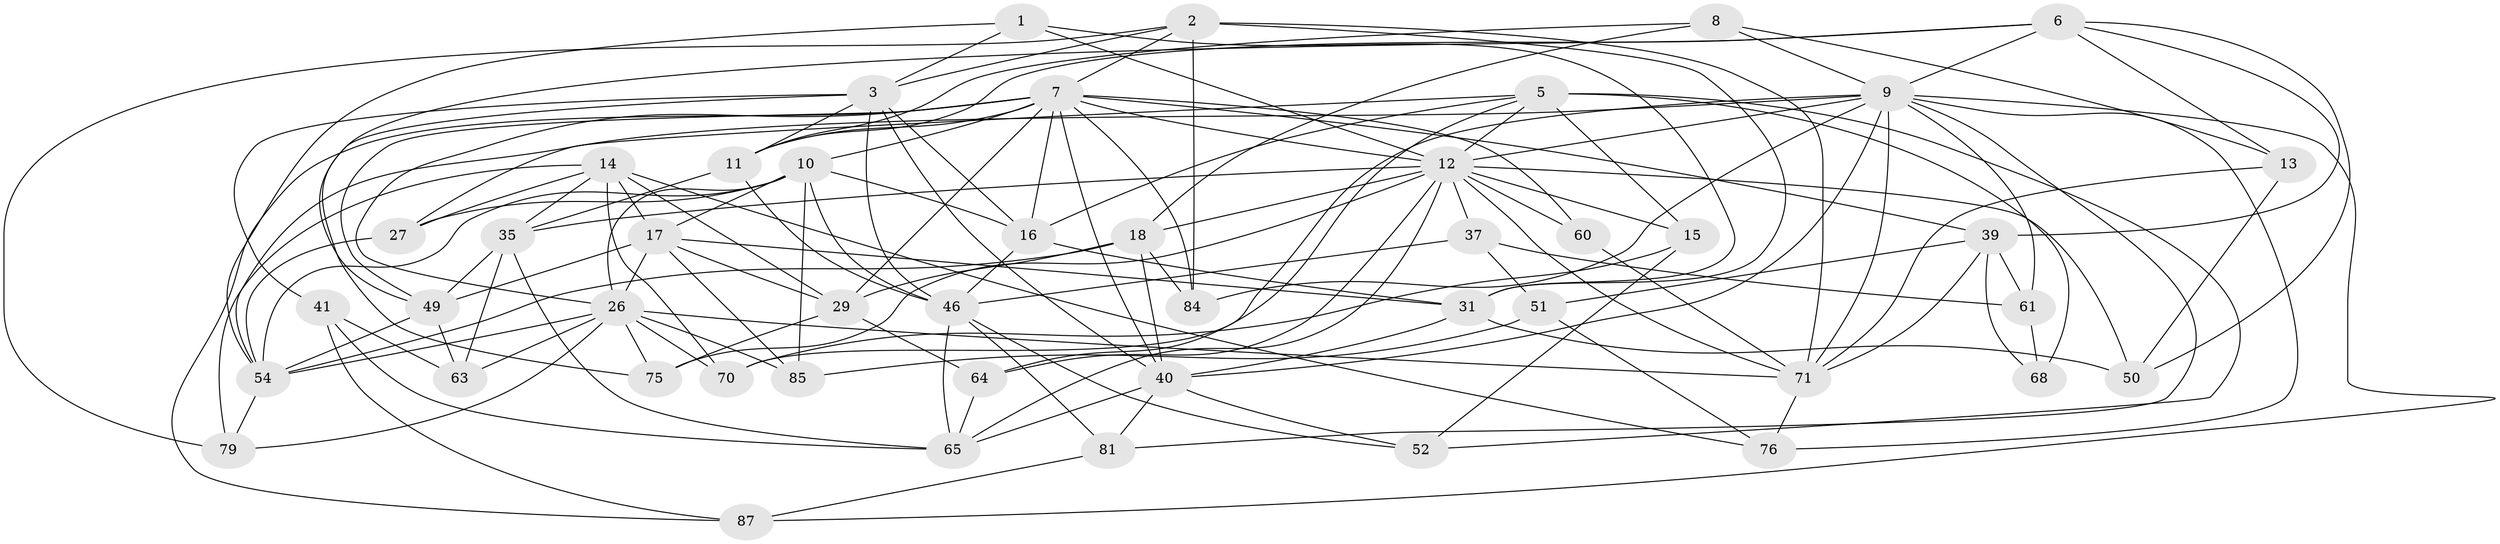 // original degree distribution, {4: 1.0}
// Generated by graph-tools (version 1.1) at 2025/16/03/09/25 04:16:39]
// undirected, 47 vertices, 137 edges
graph export_dot {
graph [start="1"]
  node [color=gray90,style=filled];
  1;
  2 [super="+20"];
  3 [super="+4"];
  5 [super="+22"];
  6 [super="+21"];
  7 [super="+44+45+34"];
  8;
  9 [super="+69+86"];
  10 [super="+30+57"];
  11 [super="+24"];
  12 [super="+47+55+89+33"];
  13;
  14 [super="+28+58"];
  15;
  16 [super="+83"];
  17 [super="+43+19"];
  18 [super="+56"];
  26 [super="+77+91+36"];
  27;
  29 [super="+78"];
  31 [super="+32"];
  35 [super="+74"];
  37;
  39 [super="+94"];
  40 [super="+53+42"];
  41;
  46 [super="+67+59"];
  49 [super="+62"];
  50;
  51;
  52;
  54 [super="+80"];
  60;
  61;
  63;
  64;
  65 [super="+66"];
  68;
  70;
  71 [super="+72"];
  75;
  76;
  79;
  81;
  84;
  85;
  87;
  1 -- 31;
  1 -- 12;
  1 -- 3;
  1 -- 54;
  2 -- 84;
  2 -- 3;
  2 -- 31;
  2 -- 79;
  2 -- 7;
  2 -- 71;
  3 -- 11;
  3 -- 46;
  3 -- 16;
  3 -- 40;
  3 -- 41;
  3 -- 75;
  5 -- 68 [weight=2];
  5 -- 15;
  5 -- 12;
  5 -- 16;
  5 -- 64;
  5 -- 52;
  5 -- 27;
  6 -- 39;
  6 -- 9;
  6 -- 49;
  6 -- 50;
  6 -- 11;
  6 -- 13;
  7 -- 60 [weight=2];
  7 -- 49;
  7 -- 84;
  7 -- 39;
  7 -- 12;
  7 -- 16;
  7 -- 26;
  7 -- 87;
  7 -- 40;
  7 -- 10;
  7 -- 11;
  7 -- 29;
  8 -- 18;
  8 -- 13;
  8 -- 11;
  8 -- 9;
  9 -- 84;
  9 -- 54;
  9 -- 70;
  9 -- 87;
  9 -- 76;
  9 -- 81;
  9 -- 40;
  9 -- 12;
  9 -- 61;
  9 -- 71;
  10 -- 26;
  10 -- 27;
  10 -- 85;
  10 -- 46;
  10 -- 16;
  10 -- 17;
  10 -- 54;
  11 -- 35;
  11 -- 46;
  12 -- 75;
  12 -- 37;
  12 -- 60;
  12 -- 71;
  12 -- 65;
  12 -- 64;
  12 -- 18;
  12 -- 50;
  12 -- 35;
  12 -- 15;
  13 -- 71;
  13 -- 50;
  14 -- 27;
  14 -- 76;
  14 -- 17 [weight=2];
  14 -- 29;
  14 -- 70;
  14 -- 35;
  14 -- 79;
  15 -- 52;
  15 -- 70;
  16 -- 46;
  16 -- 31;
  17 -- 31;
  17 -- 29;
  17 -- 26;
  17 -- 85;
  17 -- 49;
  18 -- 29;
  18 -- 40;
  18 -- 84;
  18 -- 54;
  26 -- 63;
  26 -- 85;
  26 -- 71;
  26 -- 70;
  26 -- 79;
  26 -- 75;
  26 -- 54;
  27 -- 54;
  29 -- 64;
  29 -- 75;
  31 -- 40;
  31 -- 50;
  35 -- 65;
  35 -- 63;
  35 -- 49;
  37 -- 51;
  37 -- 61;
  37 -- 46;
  39 -- 61;
  39 -- 51;
  39 -- 68;
  39 -- 71;
  40 -- 81;
  40 -- 52;
  40 -- 65;
  41 -- 63;
  41 -- 87;
  41 -- 65;
  46 -- 52;
  46 -- 65;
  46 -- 81;
  49 -- 63;
  49 -- 54;
  51 -- 85;
  51 -- 76;
  54 -- 79;
  60 -- 71;
  61 -- 68;
  64 -- 65;
  71 -- 76;
  81 -- 87;
}
